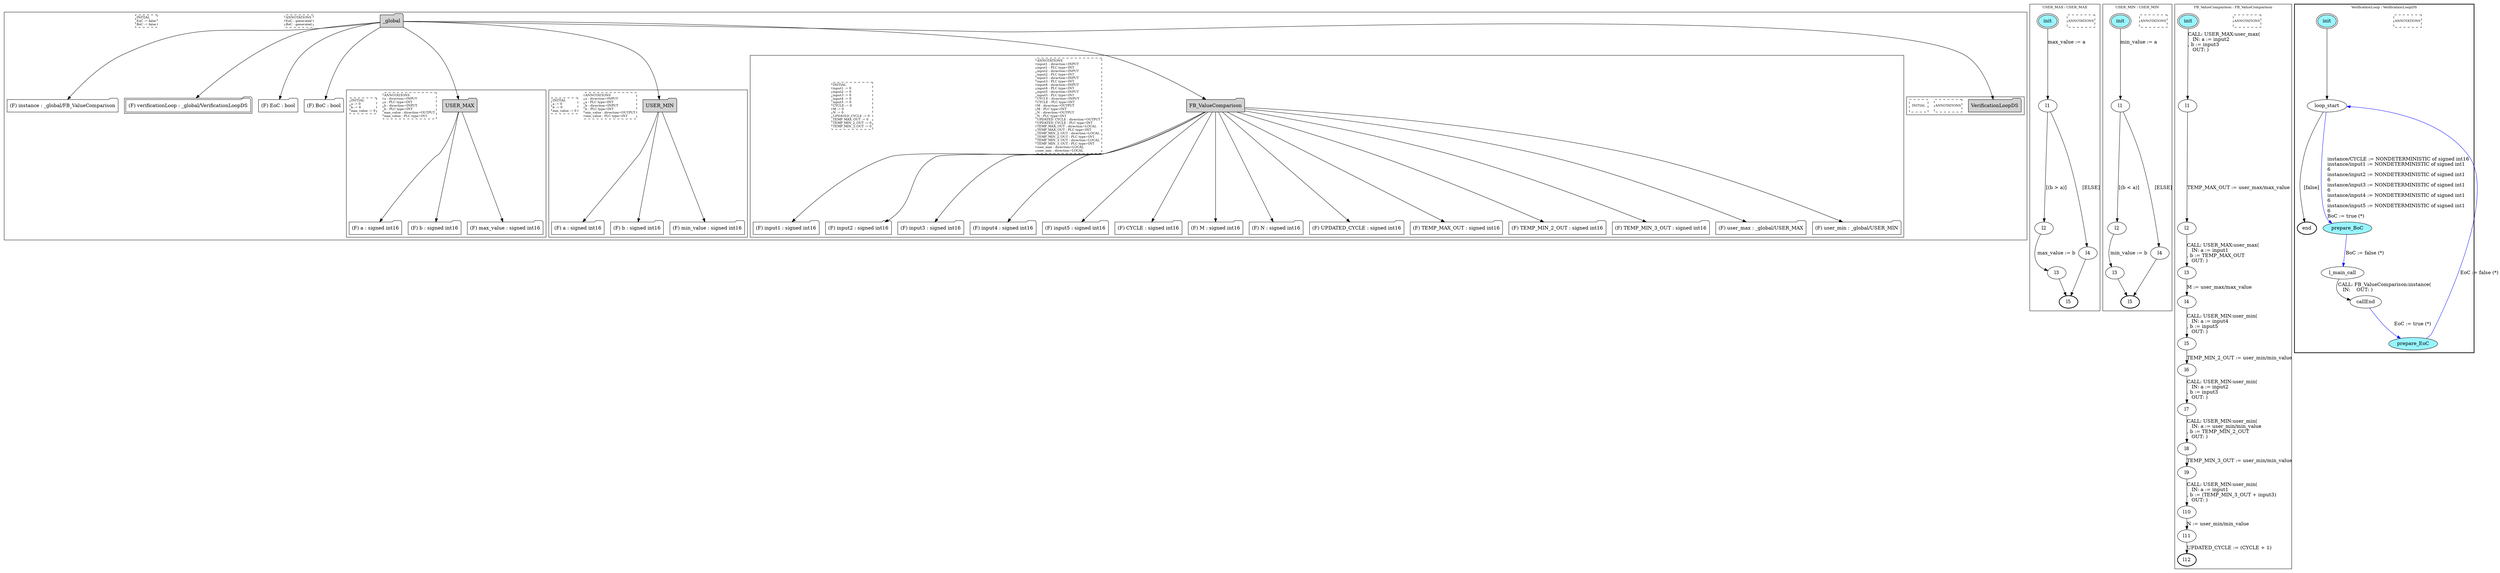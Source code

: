 digraph G {
	subgraph cluster__global63746349 {
		node [shape="folder", style="filled"];
		//label="_global";
		_global63746349 [label="_global"];
		_global63746349 -> instance548940245;
		instance548940245 [label = "(F) instance : _global/FB_ValueComparison", fillcolor="white" ];
		_global63746349 -> verificationLoop383882703;
		verificationLoop383882703 [label = "(F) verificationLoop : _global/VerificationLoopDS", fillcolor="white" , peripheries=2];
		_global63746349 -> EoC74259289;
		EoC74259289 [label = "(F) EoC : bool", fillcolor="white" ];
		_global63746349 -> BoC598722341;
		BoC598722341 [label = "(F) BoC : bool", fillcolor="white" ];
		_global63746349 -> USER_MAX682907878;
		subgraph cluster_USER_MAX682907878 {
			node [shape="folder", style="filled"];
			//label="USER_MAX";
			USER_MAX682907878 [label="USER_MAX"];
			USER_MAX682907878 -> a482614135;
			a482614135 [label = "(F) a : signed int16", fillcolor="white" ];
			USER_MAX682907878 -> b1316735289;
			b1316735289 [label = "(F) b : signed int16", fillcolor="white" ];
			USER_MAX682907878 -> max_value178163105;
			max_value178163105 [label = "(F) max_value : signed int16", fillcolor="white" ];
			
			annotations_pseudonode_USER_MAX682907878 [
				label="ANNOTATIONS\la : direction=INPUT\la : PLC type=INT\lb : direction=INPUT\lb : PLC type=INT\lmax_value : direction=OUTPUT\lmax_value : PLC type=INT\l",
				fontsize=9, margin="0.04,0.04", fillcolor="white", shape="rectangle", style="dashed"];
			initamt_pseudonode_USER_MAX682907878 [
				label="INITIAL\la := 0\lb := 0\lmax_value := 0\l",
				fontsize=9, margin="0.04,0.04", fillcolor="lightyellow", shape="rectangle", style="dashed"];
		}
		_global63746349 -> USER_MIN1497411918;
		subgraph cluster_USER_MIN1497411918 {
			node [shape="folder", style="filled"];
			//label="USER_MIN";
			USER_MIN1497411918 [label="USER_MIN"];
			USER_MIN1497411918 -> a1521986562;
			a1521986562 [label = "(F) a : signed int16", fillcolor="white" ];
			USER_MIN1497411918 -> b985702731;
			b985702731 [label = "(F) b : signed int16", fillcolor="white" ];
			USER_MIN1497411918 -> min_value465134665;
			min_value465134665 [label = "(F) min_value : signed int16", fillcolor="white" ];
			
			annotations_pseudonode_USER_MIN1497411918 [
				label="ANNOTATIONS\la : direction=INPUT\la : PLC type=INT\lb : direction=INPUT\lb : PLC type=INT\lmin_value : direction=OUTPUT\lmin_value : PLC type=INT\l",
				fontsize=9, margin="0.04,0.04", fillcolor="white", shape="rectangle", style="dashed"];
			initamt_pseudonode_USER_MIN1497411918 [
				label="INITIAL\la := 0\lb := 0\lmin_value := 0\l",
				fontsize=9, margin="0.04,0.04", fillcolor="lightyellow", shape="rectangle", style="dashed"];
		}
		_global63746349 -> FB_ValueComparison254784037;
		subgraph cluster_FB_ValueComparison254784037 {
			node [shape="folder", style="filled"];
			//label="FB_ValueComparison";
			FB_ValueComparison254784037 [label="FB_ValueComparison"];
			FB_ValueComparison254784037 -> input11681875321;
			input11681875321 [label = "(F) input1 : signed int16", fillcolor="white" ];
			FB_ValueComparison254784037 -> input21568043544;
			input21568043544 [label = "(F) input2 : signed int16", fillcolor="white" ];
			FB_ValueComparison254784037 -> input31277969640;
			input31277969640 [label = "(F) input3 : signed int16", fillcolor="white" ];
			FB_ValueComparison254784037 -> input4232208362;
			input4232208362 [label = "(F) input4 : signed int16", fillcolor="white" ];
			FB_ValueComparison254784037 -> input5666586565;
			input5666586565 [label = "(F) input5 : signed int16", fillcolor="white" ];
			FB_ValueComparison254784037 -> CYCLE1600249858;
			CYCLE1600249858 [label = "(F) CYCLE : signed int16", fillcolor="white" ];
			FB_ValueComparison254784037 -> M828064258;
			M828064258 [label = "(F) M : signed int16", fillcolor="white" ];
			FB_ValueComparison254784037 -> N1311562833;
			N1311562833 [label = "(F) N : signed int16", fillcolor="white" ];
			FB_ValueComparison254784037 -> UPDATED_CYCLE819790006;
			UPDATED_CYCLE819790006 [label = "(F) UPDATED_CYCLE : signed int16", fillcolor="white" ];
			FB_ValueComparison254784037 -> TEMP_MAX_OUT287609100;
			TEMP_MAX_OUT287609100 [label = "(F) TEMP_MAX_OUT : signed int16", fillcolor="white" ];
			FB_ValueComparison254784037 -> TEMP_MIN_2_OUT1653318246;
			TEMP_MIN_2_OUT1653318246 [label = "(F) TEMP_MIN_2_OUT : signed int16", fillcolor="white" ];
			FB_ValueComparison254784037 -> TEMP_MIN_3_OUT1251709638;
			TEMP_MIN_3_OUT1251709638 [label = "(F) TEMP_MIN_3_OUT : signed int16", fillcolor="white" ];
			FB_ValueComparison254784037 -> user_max922145372;
			user_max922145372 [label = "(F) user_max : _global/USER_MAX", fillcolor="white" ];
			FB_ValueComparison254784037 -> user_min469391891;
			user_min469391891 [label = "(F) user_min : _global/USER_MIN", fillcolor="white" ];
			
			annotations_pseudonode_FB_ValueComparison254784037 [
				label="ANNOTATIONS\linput1 : direction=INPUT\linput1 : PLC type=INT\linput2 : direction=INPUT\linput2 : PLC type=INT\linput3 : direction=INPUT\linput3 : PLC type=INT\linput4 : direction=INPUT\linput4 : PLC type=INT\linput5 : direction=INPUT\linput5 : PLC type=INT\lCYCLE : direction=INPUT\lCYCLE : PLC type=INT\lM : direction=OUTPUT\lM : PLC type=INT\lN : direction=OUTPUT\lN : PLC type=INT\lUPDATED_CYCLE : direction=OUTPUT\lUPDATED_CYCLE : PLC type=INT\lTEMP_MAX_OUT : direction=LOCAL\lTEMP_MAX_OUT : PLC type=INT\lTEMP_MIN_2_OUT : direction=LOCAL\lTEMP_MIN_2_OUT : PLC type=INT\lTEMP_MIN_3_OUT : direction=LOCAL\lTEMP_MIN_3_OUT : PLC type=INT\luser_max : direction=LOCAL\luser_min : direction=LOCAL\l",
				fontsize=9, margin="0.04,0.04", fillcolor="white", shape="rectangle", style="dashed"];
			initamt_pseudonode_FB_ValueComparison254784037 [
				label="INITIAL\linput1 := 0\linput2 := 0\linput3 := 0\linput4 := 0\linput5 := 0\lCYCLE := 0\lM := 0\lN := 0\lUPDATED_CYCLE := 0\lTEMP_MAX_OUT := 0\lTEMP_MIN_2_OUT := 0\lTEMP_MIN_3_OUT := 0\l",
				fontsize=9, margin="0.04,0.04", fillcolor="lightyellow", shape="rectangle", style="dashed"];
		}
		_global63746349 -> VerificationLoopDS1549733596;
		subgraph cluster_VerificationLoopDS1549733596 {
			node [shape="folder", style="filled"];
			//label="VerificationLoopDS";
			VerificationLoopDS1549733596 [label="VerificationLoopDS"];
			
			annotations_pseudonode_VerificationLoopDS1549733596 [
				label="ANNOTATIONS",
				fontsize=9, margin="0.04,0.04", fillcolor="white", shape="rectangle", style="dashed"];
			initamt_pseudonode_VerificationLoopDS1549733596 [
				label="INITIAL",
				fontsize=9, margin="0.04,0.04", fillcolor="lightyellow", shape="rectangle", style="dashed"];
		}
		
		annotations_pseudonode__global63746349 [
			label="ANNOTATIONS\lEoC : generated\lBoC : generated\l",
			fontsize=9, margin="0.04,0.04", fillcolor="white", shape="rectangle", style="dashed"];
		initamt_pseudonode__global63746349 [
			label="INITIAL\lEoC := false\lBoC := false\l",
			fontsize=9, margin="0.04,0.04", fillcolor="lightyellow", shape="rectangle", style="dashed"];
	}
	subgraph clusterUSER_MAX {
		node [style="filled"];
		color="black";
		fontsize=10;
		ranksep=0.4;
		
		label="USER_MAX : USER_MAX";
		
		annotations_pseudonode_USER_MAX [
			label="ANNOTATIONS",
			fontsize=9, margin="0.04,0.04", fillcolor="white", shape="rectangle", style="dashed"];
		
		init_USER_MAX [label="init", color="black", fillcolor="cadetblue1", peripheries=2, shape="ellipse"];
		l1_USER_MAX [label="l1", color="black", fillcolor="white", shape="ellipse"];
		l2_USER_MAX [label="l2", color="black", fillcolor="white", shape="ellipse"];
		l3_USER_MAX [label="l3", color="black", fillcolor="white", shape="ellipse"];
		l4_USER_MAX [label="l4", color="black", fillcolor="white", shape="ellipse"];
		l5_USER_MAX [label="l5", color="black", fillcolor="white", style=bold, shape="ellipse"];
		init_USER_MAX -> l1_USER_MAX [color="black", label="max_value := a"];
		l1_USER_MAX -> l2_USER_MAX [color="black", label="[(b > a)]"];
		l2_USER_MAX -> l3_USER_MAX [color="black", label="max_value := b"];
		l1_USER_MAX -> l4_USER_MAX [color="black", label="[ELSE]"];
		l3_USER_MAX -> l5_USER_MAX [color="black", label=""];
		l4_USER_MAX -> l5_USER_MAX [color="black", label=""];
	}
	subgraph clusterUSER_MIN {
		node [style="filled"];
		color="black";
		fontsize=10;
		ranksep=0.4;
		
		label="USER_MIN : USER_MIN";
		
		annotations_pseudonode_USER_MIN [
			label="ANNOTATIONS",
			fontsize=9, margin="0.04,0.04", fillcolor="white", shape="rectangle", style="dashed"];
		
		init_USER_MIN [label="init", color="black", fillcolor="cadetblue1", peripheries=2, shape="ellipse"];
		l1_USER_MIN [label="l1", color="black", fillcolor="white", shape="ellipse"];
		l2_USER_MIN [label="l2", color="black", fillcolor="white", shape="ellipse"];
		l3_USER_MIN [label="l3", color="black", fillcolor="white", shape="ellipse"];
		l4_USER_MIN [label="l4", color="black", fillcolor="white", shape="ellipse"];
		l5_USER_MIN [label="l5", color="black", fillcolor="white", style=bold, shape="ellipse"];
		init_USER_MIN -> l1_USER_MIN [color="black", label="min_value := a"];
		l1_USER_MIN -> l2_USER_MIN [color="black", label="[(b < a)]"];
		l2_USER_MIN -> l3_USER_MIN [color="black", label="min_value := b"];
		l1_USER_MIN -> l4_USER_MIN [color="black", label="[ELSE]"];
		l3_USER_MIN -> l5_USER_MIN [color="black", label=""];
		l4_USER_MIN -> l5_USER_MIN [color="black", label=""];
	}
	subgraph clusterFB_ValueComparison {
		node [style="filled"];
		color="black";
		fontsize=10;
		ranksep=0.4;
		
		label="FB_ValueComparison : FB_ValueComparison";
		
		annotations_pseudonode_FB_ValueComparison [
			label="ANNOTATIONS",
			fontsize=9, margin="0.04,0.04", fillcolor="white", shape="rectangle", style="dashed"];
		
		init_FB_ValueComparison [label="init", color="black", fillcolor="cadetblue1", peripheries=2, shape="ellipse"];
		l1_FB_ValueComparison [label="l1", color="black", fillcolor="white", shape="ellipse"];
		l2_FB_ValueComparison [label="l2", color="black", fillcolor="white", shape="ellipse"];
		l3_FB_ValueComparison [label="l3", color="black", fillcolor="white", shape="ellipse"];
		l4_FB_ValueComparison [label="l4", color="black", fillcolor="white", shape="ellipse"];
		l5_FB_ValueComparison [label="l5", color="black", fillcolor="white", shape="ellipse"];
		l6_FB_ValueComparison [label="l6", color="black", fillcolor="white", shape="ellipse"];
		l7_FB_ValueComparison [label="l7", color="black", fillcolor="white", shape="ellipse"];
		l8_FB_ValueComparison [label="l8", color="black", fillcolor="white", shape="ellipse"];
		l9_FB_ValueComparison [label="l9", color="black", fillcolor="white", shape="ellipse"];
		l10_FB_ValueComparison [label="l10", color="black", fillcolor="white", shape="ellipse"];
		l11_FB_ValueComparison [label="l11", color="black", fillcolor="white", shape="ellipse"];
		l12_FB_ValueComparison [label="l12", color="black", fillcolor="white", style=bold, shape="ellipse"];
		init_FB_ValueComparison -> l1_FB_ValueComparison [color="black", label="CALL: USER_MAX:user_max(\l   IN: a := input2\l, b := input3\l   OUT: )\l"];
		l1_FB_ValueComparison -> l2_FB_ValueComparison [color="black", label="TEMP_MAX_OUT := user_max/max_value"];
		l2_FB_ValueComparison -> l3_FB_ValueComparison [color="black", label="CALL: USER_MAX:user_max(\l   IN: a := input1\l, b := TEMP_MAX_OUT\l   OUT: )\l"];
		l3_FB_ValueComparison -> l4_FB_ValueComparison [color="black", label="M := user_max/max_value"];
		l4_FB_ValueComparison -> l5_FB_ValueComparison [color="black", label="CALL: USER_MIN:user_min(\l   IN: a := input4\l, b := input5\l   OUT: )\l"];
		l5_FB_ValueComparison -> l6_FB_ValueComparison [color="black", label="TEMP_MIN_2_OUT := user_min/min_value"];
		l6_FB_ValueComparison -> l7_FB_ValueComparison [color="black", label="CALL: USER_MIN:user_min(\l   IN: a := input2\l, b := input3\l   OUT: )\l"];
		l7_FB_ValueComparison -> l8_FB_ValueComparison [color="black", label="CALL: USER_MIN:user_min(\l   IN: a := user_min/min_value\l, b := TEMP_MIN_2_OUT\l   OUT: )\l"];
		l8_FB_ValueComparison -> l9_FB_ValueComparison [color="black", label="TEMP_MIN_3_OUT := user_min/min_value"];
		l9_FB_ValueComparison -> l10_FB_ValueComparison [color="black", label="CALL: USER_MIN:user_min(\l   IN: a := input1\l, b := (TEMP_MIN_3_OUT + input3)\l   OUT: )\l"];
		l10_FB_ValueComparison -> l11_FB_ValueComparison [color="black", label="N := user_min/min_value"];
		l11_FB_ValueComparison -> l12_FB_ValueComparison [color="black", label="UPDATED_CYCLE := (CYCLE + 1)"];
	}
	subgraph clusterVerificationLoop {
		node [style="filled"];
		style=bold;
		color="black";
		fontsize=10;
		ranksep=0.4;
		
		label="VerificationLoop : VerificationLoopDS";
		
		annotations_pseudonode_VerificationLoop [
			label="ANNOTATIONS",
			fontsize=9, margin="0.04,0.04", fillcolor="white", shape="rectangle", style="dashed"];
		
		init_VerificationLoop [label="init", color="black", fillcolor="cadetblue1", peripheries=2, shape="ellipse"];
		end_VerificationLoop [label="end", color="black", fillcolor="cadetblue1", style=bold, shape="ellipse"];
		loop_start_VerificationLoop [label="loop_start", color="black", fillcolor="white", shape="ellipse"];
		prepare_BoC_VerificationLoop [label="prepare_BoC", color="black", fillcolor="cadetblue1", shape="ellipse"];
		l_main_call_VerificationLoop [label="l_main_call", color="black", fillcolor="white", shape="ellipse"];
		callEnd_VerificationLoop [label="callEnd", color="black", fillcolor="white", shape="ellipse"];
		prepare_EoC_VerificationLoop [label="prepare_EoC", color="black", fillcolor="cadetblue1", shape="ellipse"];
		init_VerificationLoop -> loop_start_VerificationLoop [color="black", label=""];
		loop_start_VerificationLoop -> prepare_BoC_VerificationLoop [color="blue", label="instance/CYCLE := NONDETERMINISTIC of signed int16\linstance/input1 := NONDETERMINISTIC of signed int1\l6\linstance/input2 := NONDETERMINISTIC of signed int1\l6\linstance/input3 := NONDETERMINISTIC of signed int1\l6\linstance/input4 := NONDETERMINISTIC of signed int1\l6\linstance/input5 := NONDETERMINISTIC of signed int1\l6\lBoC := true (*)\l"];
		prepare_BoC_VerificationLoop -> l_main_call_VerificationLoop [color="blue", label="BoC := false (*)"];
		l_main_call_VerificationLoop -> callEnd_VerificationLoop [color="black", label="CALL: FB_ValueComparison:instance(\l   IN:    OUT: )\l"];
		callEnd_VerificationLoop -> prepare_EoC_VerificationLoop [color="blue", label="EoC := true (*)"];
		prepare_EoC_VerificationLoop -> loop_start_VerificationLoop [color="blue", label="EoC := false (*)"];
		loop_start_VerificationLoop -> end_VerificationLoop [color="black", label="[false]"];
	}
}

